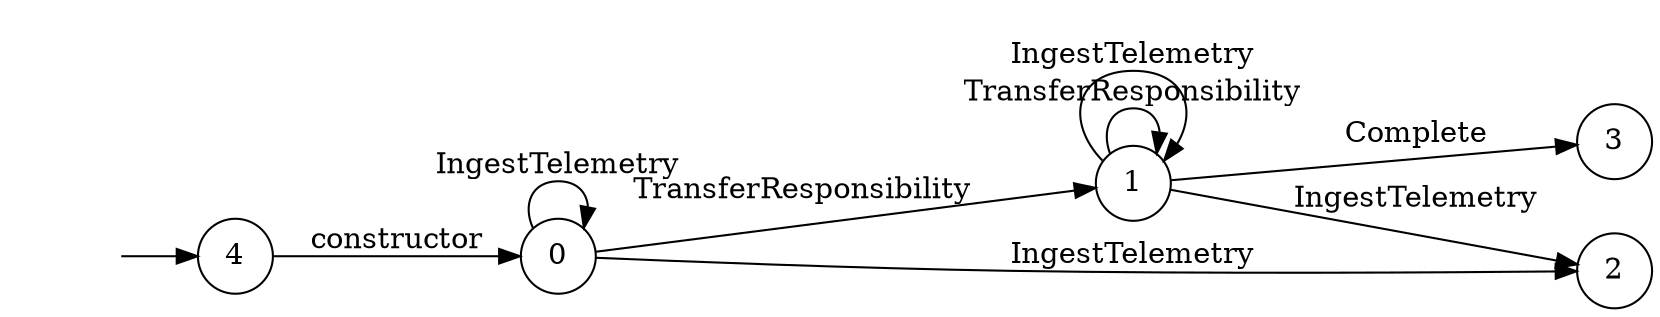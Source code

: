 digraph "Dapp-Automata-data/RQ1/azure-benchmark/workbench/RefrigeratedTransportation/RefrigeratedTransportation-dot" {
	graph [rankdir=LR]
	"" [label="" shape=plaintext]
	0 [label=0 shape=circle]
	1 [label=1 shape=circle]
	4 [label=4 shape=circle]
	3 [label=3 shape=circle]
	2 [label=2 shape=circle]
	"" -> 4 [label=""]
	0 -> 1 [label=TransferResponsibility]
	0 -> 0 [label=IngestTelemetry]
	0 -> 2 [label=IngestTelemetry]
	1 -> 1 [label=TransferResponsibility]
	1 -> 1 [label=IngestTelemetry]
	1 -> 2 [label=IngestTelemetry]
	1 -> 3 [label=Complete]
	4 -> 0 [label=constructor]
}
